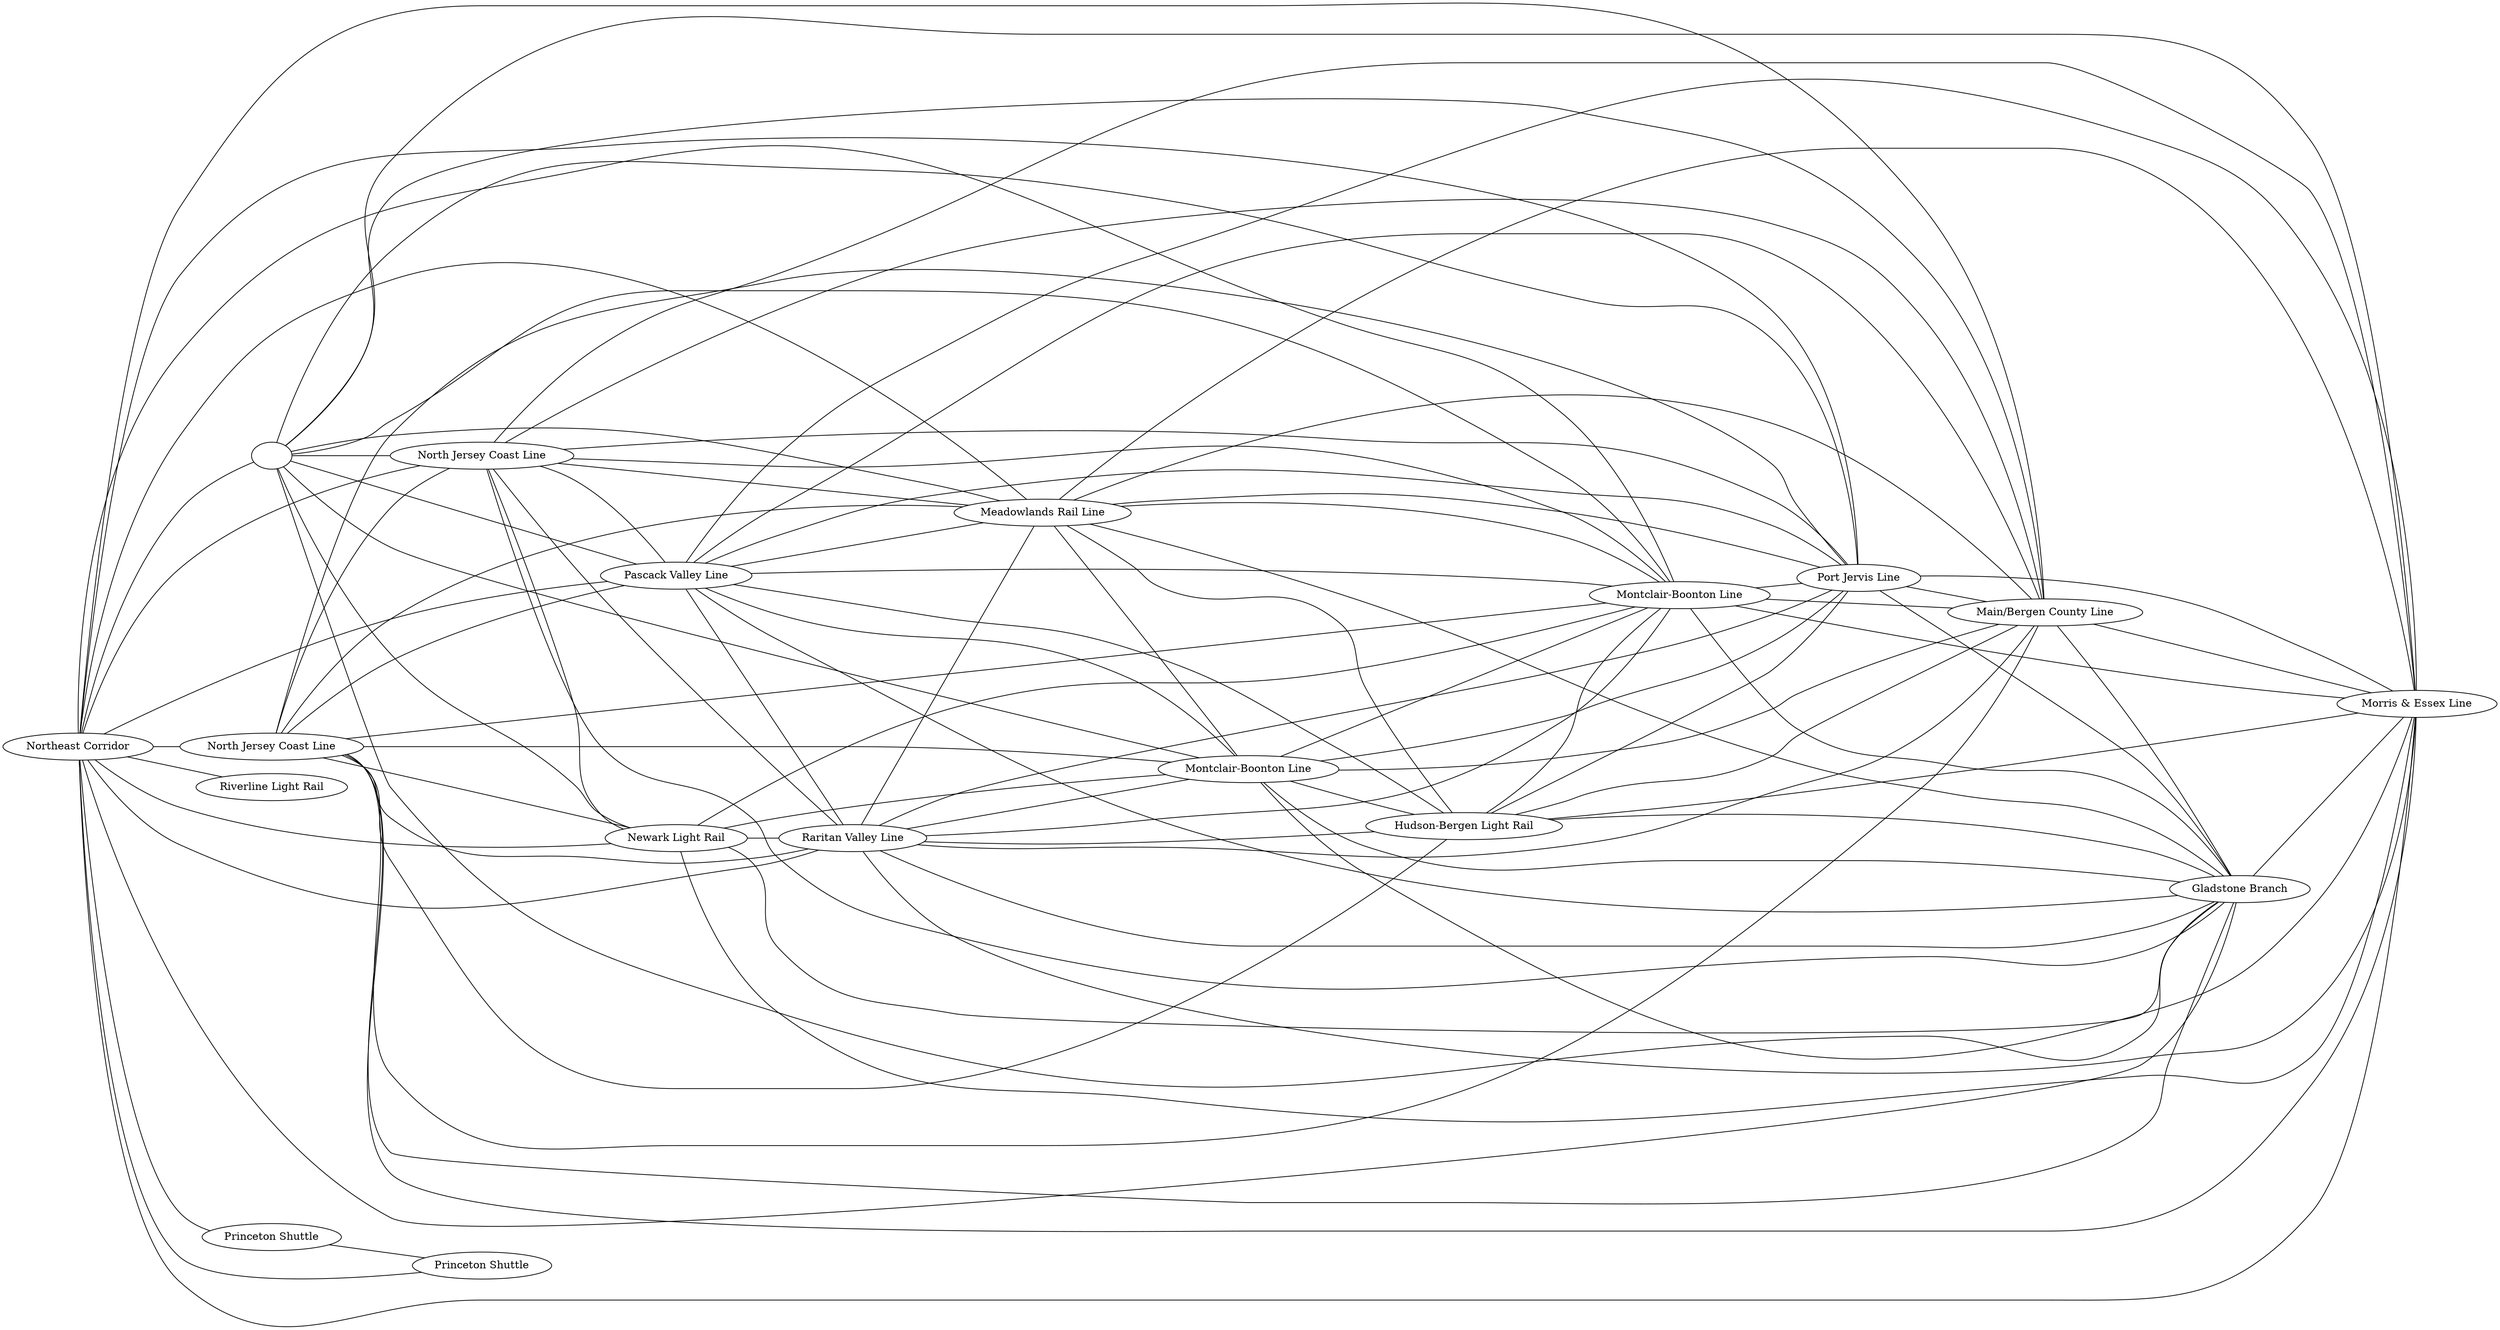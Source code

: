 graph
		"unix" {
			rankdir=LR;
	11 [label="Northeast Corridor"];
10 [label=""];
11--10
11 [label="Northeast Corridor"];
13 [label="North Jersey Coast Line"];
11--13
11 [label="Northeast Corridor"];
12 [label="North Jersey Coast Line"];
11--12
11 [label="Northeast Corridor"];
15 [label="Pascack Valley Line"];
11--15
11 [label="Northeast Corridor"];
14 [label="Newark Light Rail"];
11--14
11 [label="Northeast Corridor"];
17 [label="Raritan Valley Line"];
11--17
11 [label="Northeast Corridor"];
16 [label="Princeton Shuttle"];
11--16
11 [label="Northeast Corridor"];
19 [label="Meadowlands Rail Line"];
11--19
11 [label="Northeast Corridor"];
18 [label="Riverline Light Rail"];
11--18
11 [label="Northeast Corridor"];
1 [label="Princeton Shuttle"];
11--1
11 [label="Northeast Corridor"];
4 [label="Montclair-Boonton Line"];
11--4
11 [label="Northeast Corridor"];
7 [label="Port Jervis Line"];
11--7
11 [label="Northeast Corridor"];
6 [label="Main/Bergen County Line"];
11--6
11 [label="Northeast Corridor"];
9 [label="Gladstone Branch"];
11--9
11 [label="Northeast Corridor"];
8 [label="Morris & Essex Line"];
11--8
10 [label=""];
12 [label="North Jersey Coast Line"];
10--12
10 [label=""];
15 [label="Pascack Valley Line"];
10--15
10 [label=""];
14 [label="Newark Light Rail"];
10--14
10 [label=""];
19 [label="Meadowlands Rail Line"];
10--19
10 [label=""];
3 [label="Montclair-Boonton Line"];
10--3
10 [label=""];
4 [label="Montclair-Boonton Line"];
10--4
10 [label=""];
7 [label="Port Jervis Line"];
10--7
10 [label=""];
6 [label="Main/Bergen County Line"];
10--6
10 [label=""];
9 [label="Gladstone Branch"];
10--9
10 [label=""];
8 [label="Morris & Essex Line"];
10--8
13 [label="North Jersey Coast Line"];
12 [label="North Jersey Coast Line"];
13--12
13 [label="North Jersey Coast Line"];
15 [label="Pascack Valley Line"];
13--15
13 [label="North Jersey Coast Line"];
14 [label="Newark Light Rail"];
13--14
13 [label="North Jersey Coast Line"];
17 [label="Raritan Valley Line"];
13--17
13 [label="North Jersey Coast Line"];
19 [label="Meadowlands Rail Line"];
13--19
13 [label="North Jersey Coast Line"];
3 [label="Montclair-Boonton Line"];
13--3
13 [label="North Jersey Coast Line"];
5 [label="Hudson-Bergen Light Rail"];
13--5
13 [label="North Jersey Coast Line"];
4 [label="Montclair-Boonton Line"];
13--4
13 [label="North Jersey Coast Line"];
7 [label="Port Jervis Line"];
13--7
13 [label="North Jersey Coast Line"];
6 [label="Main/Bergen County Line"];
13--6
13 [label="North Jersey Coast Line"];
9 [label="Gladstone Branch"];
13--9
13 [label="North Jersey Coast Line"];
8 [label="Morris & Essex Line"];
13--8
12 [label="North Jersey Coast Line"];
15 [label="Pascack Valley Line"];
12--15
12 [label="North Jersey Coast Line"];
14 [label="Newark Light Rail"];
12--14
12 [label="North Jersey Coast Line"];
17 [label="Raritan Valley Line"];
12--17
12 [label="North Jersey Coast Line"];
19 [label="Meadowlands Rail Line"];
12--19
12 [label="North Jersey Coast Line"];
4 [label="Montclair-Boonton Line"];
12--4
12 [label="North Jersey Coast Line"];
7 [label="Port Jervis Line"];
12--7
12 [label="North Jersey Coast Line"];
6 [label="Main/Bergen County Line"];
12--6
12 [label="North Jersey Coast Line"];
9 [label="Gladstone Branch"];
12--9
12 [label="North Jersey Coast Line"];
8 [label="Morris & Essex Line"];
12--8
15 [label="Pascack Valley Line"];
17 [label="Raritan Valley Line"];
15--17
15 [label="Pascack Valley Line"];
19 [label="Meadowlands Rail Line"];
15--19
15 [label="Pascack Valley Line"];
3 [label="Montclair-Boonton Line"];
15--3
15 [label="Pascack Valley Line"];
5 [label="Hudson-Bergen Light Rail"];
15--5
15 [label="Pascack Valley Line"];
4 [label="Montclair-Boonton Line"];
15--4
15 [label="Pascack Valley Line"];
7 [label="Port Jervis Line"];
15--7
15 [label="Pascack Valley Line"];
6 [label="Main/Bergen County Line"];
15--6
15 [label="Pascack Valley Line"];
9 [label="Gladstone Branch"];
15--9
15 [label="Pascack Valley Line"];
8 [label="Morris & Essex Line"];
15--8
14 [label="Newark Light Rail"];
17 [label="Raritan Valley Line"];
14--17
14 [label="Newark Light Rail"];
3 [label="Montclair-Boonton Line"];
14--3
14 [label="Newark Light Rail"];
4 [label="Montclair-Boonton Line"];
14--4
14 [label="Newark Light Rail"];
9 [label="Gladstone Branch"];
14--9
14 [label="Newark Light Rail"];
8 [label="Morris & Essex Line"];
14--8
17 [label="Raritan Valley Line"];
19 [label="Meadowlands Rail Line"];
17--19
17 [label="Raritan Valley Line"];
3 [label="Montclair-Boonton Line"];
17--3
17 [label="Raritan Valley Line"];
5 [label="Hudson-Bergen Light Rail"];
17--5
17 [label="Raritan Valley Line"];
4 [label="Montclair-Boonton Line"];
17--4
17 [label="Raritan Valley Line"];
7 [label="Port Jervis Line"];
17--7
17 [label="Raritan Valley Line"];
6 [label="Main/Bergen County Line"];
17--6
17 [label="Raritan Valley Line"];
9 [label="Gladstone Branch"];
17--9
17 [label="Raritan Valley Line"];
8 [label="Morris & Essex Line"];
17--8
16 [label="Princeton Shuttle"];
1 [label="Princeton Shuttle"];
16--1
19 [label="Meadowlands Rail Line"];
3 [label="Montclair-Boonton Line"];
19--3
19 [label="Meadowlands Rail Line"];
5 [label="Hudson-Bergen Light Rail"];
19--5
19 [label="Meadowlands Rail Line"];
4 [label="Montclair-Boonton Line"];
19--4
19 [label="Meadowlands Rail Line"];
7 [label="Port Jervis Line"];
19--7
19 [label="Meadowlands Rail Line"];
6 [label="Main/Bergen County Line"];
19--6
19 [label="Meadowlands Rail Line"];
9 [label="Gladstone Branch"];
19--9
19 [label="Meadowlands Rail Line"];
8 [label="Morris & Essex Line"];
19--8
3 [label="Montclair-Boonton Line"];
5 [label="Hudson-Bergen Light Rail"];
3--5
3 [label="Montclair-Boonton Line"];
4 [label="Montclair-Boonton Line"];
3--4
3 [label="Montclair-Boonton Line"];
7 [label="Port Jervis Line"];
3--7
3 [label="Montclair-Boonton Line"];
6 [label="Main/Bergen County Line"];
3--6
3 [label="Montclair-Boonton Line"];
9 [label="Gladstone Branch"];
3--9
3 [label="Montclair-Boonton Line"];
8 [label="Morris & Essex Line"];
3--8
5 [label="Hudson-Bergen Light Rail"];
4 [label="Montclair-Boonton Line"];
5--4
5 [label="Hudson-Bergen Light Rail"];
7 [label="Port Jervis Line"];
5--7
5 [label="Hudson-Bergen Light Rail"];
6 [label="Main/Bergen County Line"];
5--6
5 [label="Hudson-Bergen Light Rail"];
9 [label="Gladstone Branch"];
5--9
5 [label="Hudson-Bergen Light Rail"];
8 [label="Morris & Essex Line"];
5--8
4 [label="Montclair-Boonton Line"];
7 [label="Port Jervis Line"];
4--7
4 [label="Montclair-Boonton Line"];
6 [label="Main/Bergen County Line"];
4--6
4 [label="Montclair-Boonton Line"];
9 [label="Gladstone Branch"];
4--9
4 [label="Montclair-Boonton Line"];
8 [label="Morris & Essex Line"];
4--8
7 [label="Port Jervis Line"];
6 [label="Main/Bergen County Line"];
7--6
7 [label="Port Jervis Line"];
9 [label="Gladstone Branch"];
7--9
7 [label="Port Jervis Line"];
8 [label="Morris & Essex Line"];
7--8
6 [label="Main/Bergen County Line"];
9 [label="Gladstone Branch"];
6--9
6 [label="Main/Bergen County Line"];
8 [label="Morris & Essex Line"];
6--8
9 [label="Gladstone Branch"];
8 [label="Morris & Essex Line"];
9--8

	}